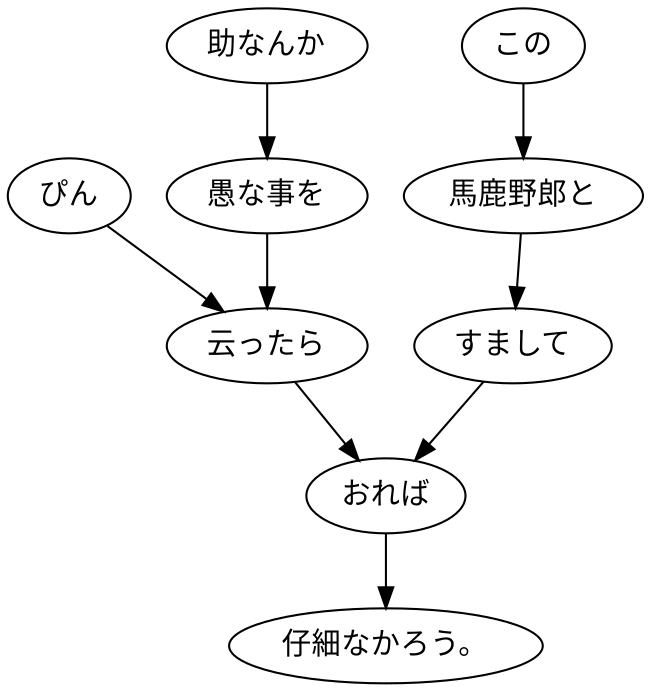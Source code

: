 digraph graph5535 {
	node0 [label="ぴん"];
	node1 [label="助なんか"];
	node2 [label="愚な事を"];
	node3 [label="云ったら"];
	node4 [label="この"];
	node5 [label="馬鹿野郎と"];
	node6 [label="すまして"];
	node7 [label="おれば"];
	node8 [label="仔細なかろう。"];
	node0 -> node3;
	node1 -> node2;
	node2 -> node3;
	node3 -> node7;
	node4 -> node5;
	node5 -> node6;
	node6 -> node7;
	node7 -> node8;
}
